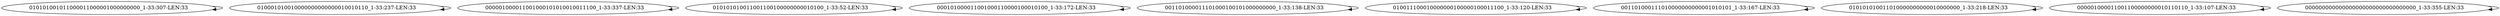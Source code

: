 digraph G {
    "010101001011000011000001000000000_1-33:307-LEN:33" -> "010101001011000011000001000000000_1-33:307-LEN:33";
    "010001010010000000000000010010110_1-33:237-LEN:33" -> "010001010010000000000000010010110_1-33:237-LEN:33";
    "000001000011001000101010010011100_1-33:337-LEN:33" -> "000001000011001000101010010011100_1-33:337-LEN:33";
    "010101010011001100100000000010100_1-33:52-LEN:33" -> "010101010011001100100000000010100_1-33:52-LEN:33";
    "000101000011001000110000100010100_1-33:172-LEN:33" -> "000101000011001000110000100010100_1-33:172-LEN:33";
    "001101000011101000100101000000000_1-33:138-LEN:33" -> "001101000011101000100101000000000_1-33:138-LEN:33";
    "010011100010000000100000100011100_1-33:120-LEN:33" -> "010011100010000000100000100011100_1-33:120-LEN:33";
    "001101000111010000000000001010101_1-33:167-LEN:33" -> "001101000111010000000000001010101_1-33:167-LEN:33";
    "010101010011010000000000010000000_1-33:218-LEN:33" -> "010101010011010000000000010000000_1-33:218-LEN:33";
    "000001000011001100000000010110110_1-33:107-LEN:33" -> "000001000011001100000000010110110_1-33:107-LEN:33";
    "000000000000000000000000000000000_1-33:355-LEN:33" -> "000000000000000000000000000000000_1-33:355-LEN:33";
}
